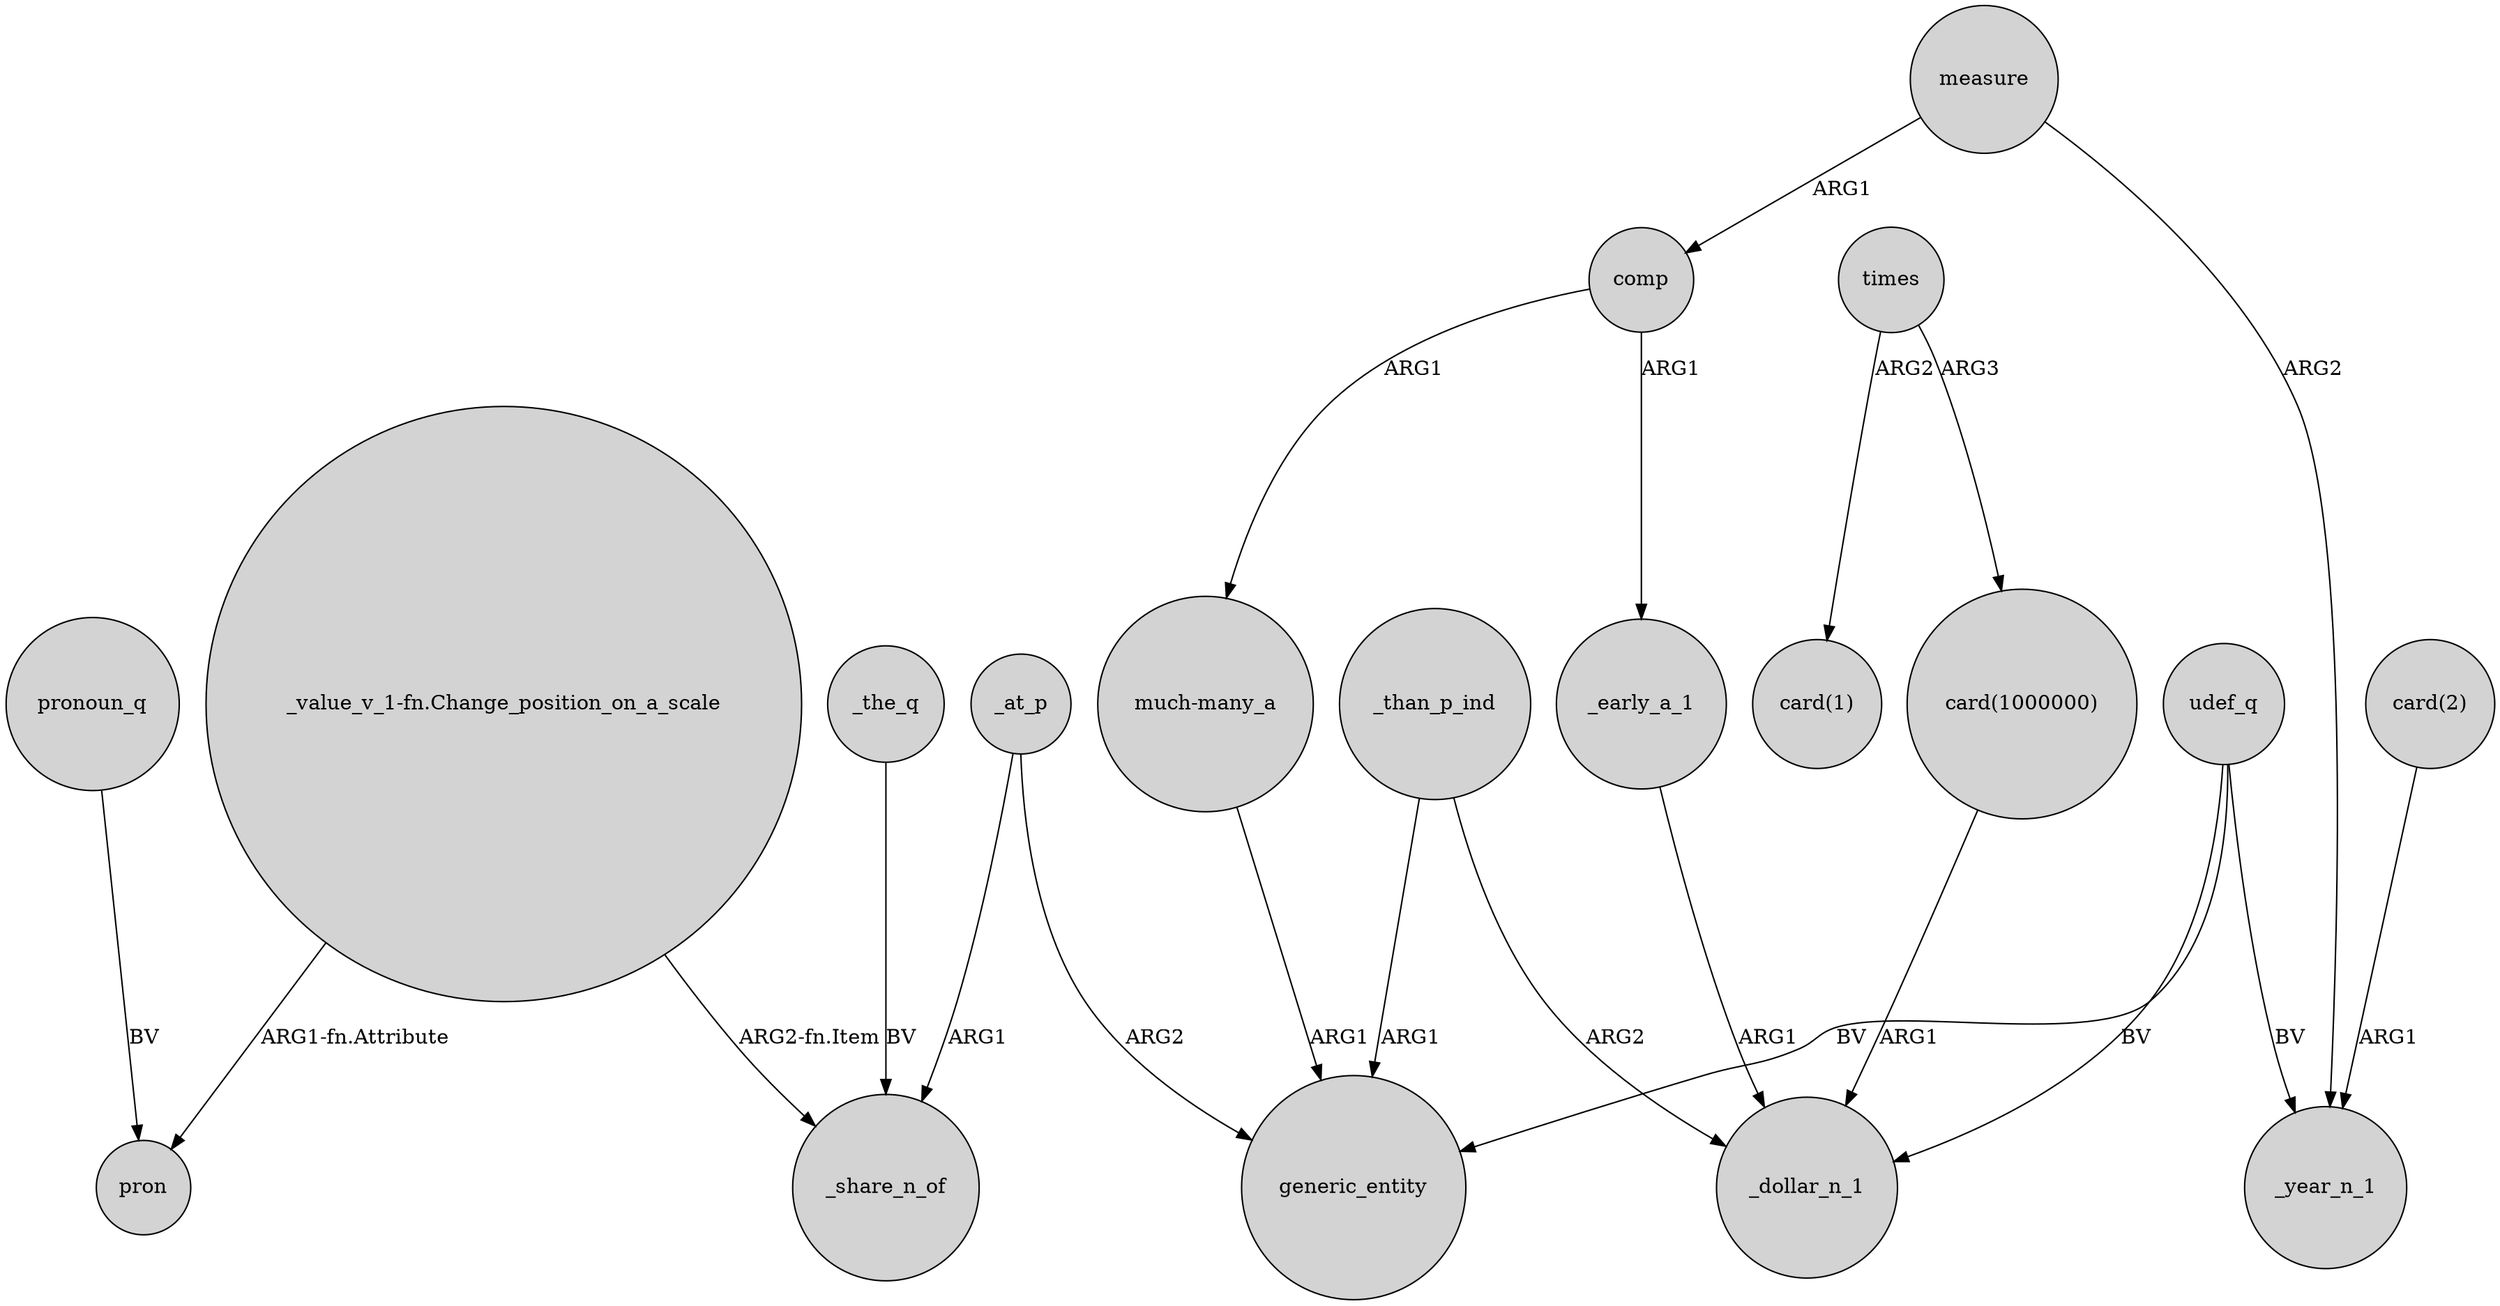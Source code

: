 digraph {
	node [shape=circle style=filled]
	"_value_v_1-fn.Change_position_on_a_scale" -> pron [label="ARG1-fn.Attribute"]
	_the_q -> _share_n_of [label=BV]
	_at_p -> _share_n_of [label=ARG1]
	times -> "card(1000000)" [label=ARG3]
	times -> "card(1)" [label=ARG2]
	comp -> _early_a_1 [label=ARG1]
	_than_p_ind -> generic_entity [label=ARG1]
	udef_q -> generic_entity [label=BV]
	pronoun_q -> pron [label=BV]
	measure -> _year_n_1 [label=ARG2]
	comp -> "much-many_a" [label=ARG1]
	_than_p_ind -> _dollar_n_1 [label=ARG2]
	"much-many_a" -> generic_entity [label=ARG1]
	udef_q -> _dollar_n_1 [label=BV]
	"card(1000000)" -> _dollar_n_1 [label=ARG1]
	"_value_v_1-fn.Change_position_on_a_scale" -> _share_n_of [label="ARG2-fn.Item"]
	_early_a_1 -> _dollar_n_1 [label=ARG1]
	measure -> comp [label=ARG1]
	udef_q -> _year_n_1 [label=BV]
	"card(2)" -> _year_n_1 [label=ARG1]
	_at_p -> generic_entity [label=ARG2]
}
